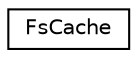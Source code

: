 digraph "Graphical Class Hierarchy"
{
 // LATEX_PDF_SIZE
  edge [fontname="Helvetica",fontsize="10",labelfontname="Helvetica",labelfontsize="10"];
  node [fontname="Helvetica",fontsize="10",shape=record];
  rankdir="LR";
  Node0 [label="FsCache",height=0.2,width=0.4,color="black", fillcolor="white", style="filled",URL="$class_fs_cache.html",tooltip="Sector cache."];
}

